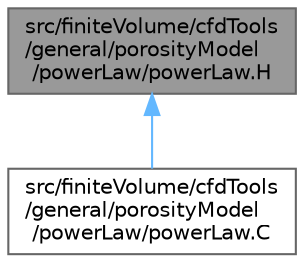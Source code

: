 digraph "src/finiteVolume/cfdTools/general/porosityModel/powerLaw/powerLaw.H"
{
 // LATEX_PDF_SIZE
  bgcolor="transparent";
  edge [fontname=Helvetica,fontsize=10,labelfontname=Helvetica,labelfontsize=10];
  node [fontname=Helvetica,fontsize=10,shape=box,height=0.2,width=0.4];
  Node1 [id="Node000001",label="src/finiteVolume/cfdTools\l/general/porosityModel\l/powerLaw/powerLaw.H",height=0.2,width=0.4,color="gray40", fillcolor="grey60", style="filled", fontcolor="black",tooltip=" "];
  Node1 -> Node2 [id="edge1_Node000001_Node000002",dir="back",color="steelblue1",style="solid",tooltip=" "];
  Node2 [id="Node000002",label="src/finiteVolume/cfdTools\l/general/porosityModel\l/powerLaw/powerLaw.C",height=0.2,width=0.4,color="grey40", fillcolor="white", style="filled",URL="$finiteVolume_2cfdTools_2general_2porosityModel_2powerLaw_2powerLaw_8C.html",tooltip=" "];
}
